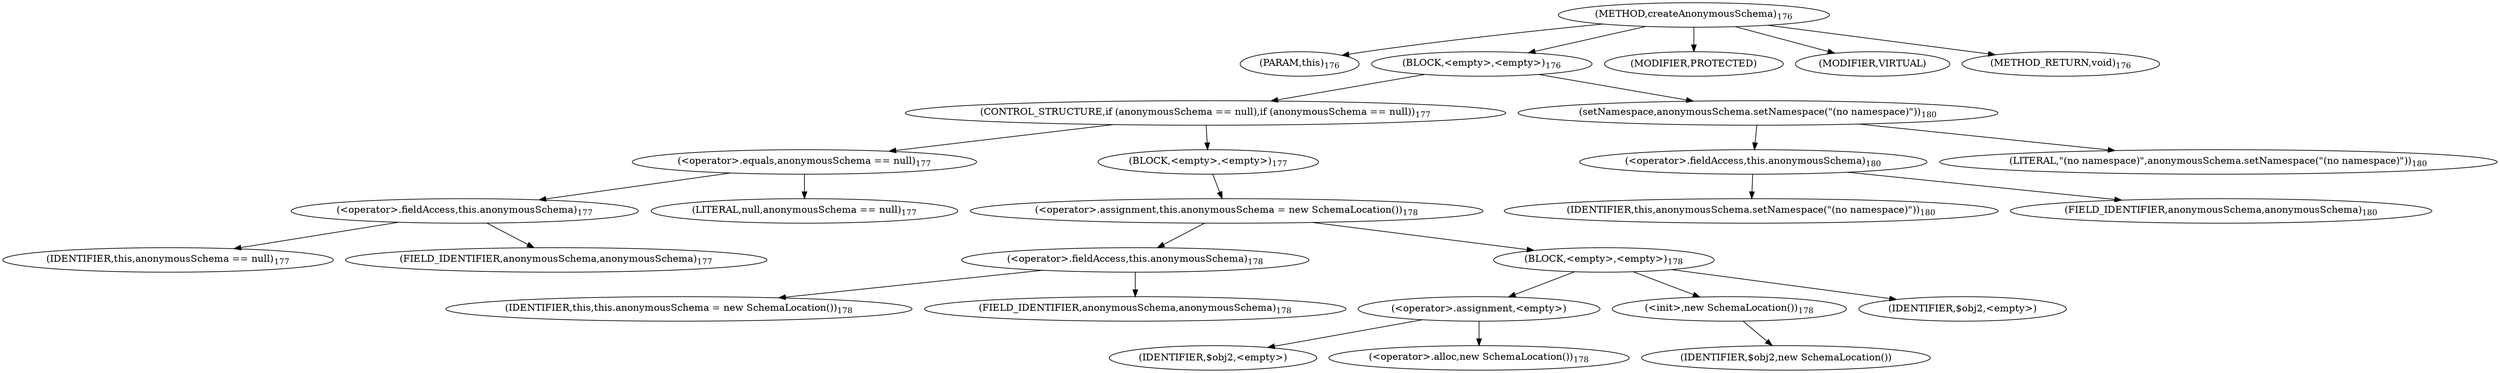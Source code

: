 digraph "createAnonymousSchema" {  
"286" [label = <(METHOD,createAnonymousSchema)<SUB>176</SUB>> ]
"287" [label = <(PARAM,this)<SUB>176</SUB>> ]
"288" [label = <(BLOCK,&lt;empty&gt;,&lt;empty&gt;)<SUB>176</SUB>> ]
"289" [label = <(CONTROL_STRUCTURE,if (anonymousSchema == null),if (anonymousSchema == null))<SUB>177</SUB>> ]
"290" [label = <(&lt;operator&gt;.equals,anonymousSchema == null)<SUB>177</SUB>> ]
"291" [label = <(&lt;operator&gt;.fieldAccess,this.anonymousSchema)<SUB>177</SUB>> ]
"292" [label = <(IDENTIFIER,this,anonymousSchema == null)<SUB>177</SUB>> ]
"293" [label = <(FIELD_IDENTIFIER,anonymousSchema,anonymousSchema)<SUB>177</SUB>> ]
"294" [label = <(LITERAL,null,anonymousSchema == null)<SUB>177</SUB>> ]
"295" [label = <(BLOCK,&lt;empty&gt;,&lt;empty&gt;)<SUB>177</SUB>> ]
"296" [label = <(&lt;operator&gt;.assignment,this.anonymousSchema = new SchemaLocation())<SUB>178</SUB>> ]
"297" [label = <(&lt;operator&gt;.fieldAccess,this.anonymousSchema)<SUB>178</SUB>> ]
"298" [label = <(IDENTIFIER,this,this.anonymousSchema = new SchemaLocation())<SUB>178</SUB>> ]
"299" [label = <(FIELD_IDENTIFIER,anonymousSchema,anonymousSchema)<SUB>178</SUB>> ]
"300" [label = <(BLOCK,&lt;empty&gt;,&lt;empty&gt;)<SUB>178</SUB>> ]
"301" [label = <(&lt;operator&gt;.assignment,&lt;empty&gt;)> ]
"302" [label = <(IDENTIFIER,$obj2,&lt;empty&gt;)> ]
"303" [label = <(&lt;operator&gt;.alloc,new SchemaLocation())<SUB>178</SUB>> ]
"304" [label = <(&lt;init&gt;,new SchemaLocation())<SUB>178</SUB>> ]
"305" [label = <(IDENTIFIER,$obj2,new SchemaLocation())> ]
"306" [label = <(IDENTIFIER,$obj2,&lt;empty&gt;)> ]
"307" [label = <(setNamespace,anonymousSchema.setNamespace(&quot;(no namespace)&quot;))<SUB>180</SUB>> ]
"308" [label = <(&lt;operator&gt;.fieldAccess,this.anonymousSchema)<SUB>180</SUB>> ]
"309" [label = <(IDENTIFIER,this,anonymousSchema.setNamespace(&quot;(no namespace)&quot;))<SUB>180</SUB>> ]
"310" [label = <(FIELD_IDENTIFIER,anonymousSchema,anonymousSchema)<SUB>180</SUB>> ]
"311" [label = <(LITERAL,&quot;(no namespace)&quot;,anonymousSchema.setNamespace(&quot;(no namespace)&quot;))<SUB>180</SUB>> ]
"312" [label = <(MODIFIER,PROTECTED)> ]
"313" [label = <(MODIFIER,VIRTUAL)> ]
"314" [label = <(METHOD_RETURN,void)<SUB>176</SUB>> ]
  "286" -> "287" 
  "286" -> "288" 
  "286" -> "312" 
  "286" -> "313" 
  "286" -> "314" 
  "288" -> "289" 
  "288" -> "307" 
  "289" -> "290" 
  "289" -> "295" 
  "290" -> "291" 
  "290" -> "294" 
  "291" -> "292" 
  "291" -> "293" 
  "295" -> "296" 
  "296" -> "297" 
  "296" -> "300" 
  "297" -> "298" 
  "297" -> "299" 
  "300" -> "301" 
  "300" -> "304" 
  "300" -> "306" 
  "301" -> "302" 
  "301" -> "303" 
  "304" -> "305" 
  "307" -> "308" 
  "307" -> "311" 
  "308" -> "309" 
  "308" -> "310" 
}
